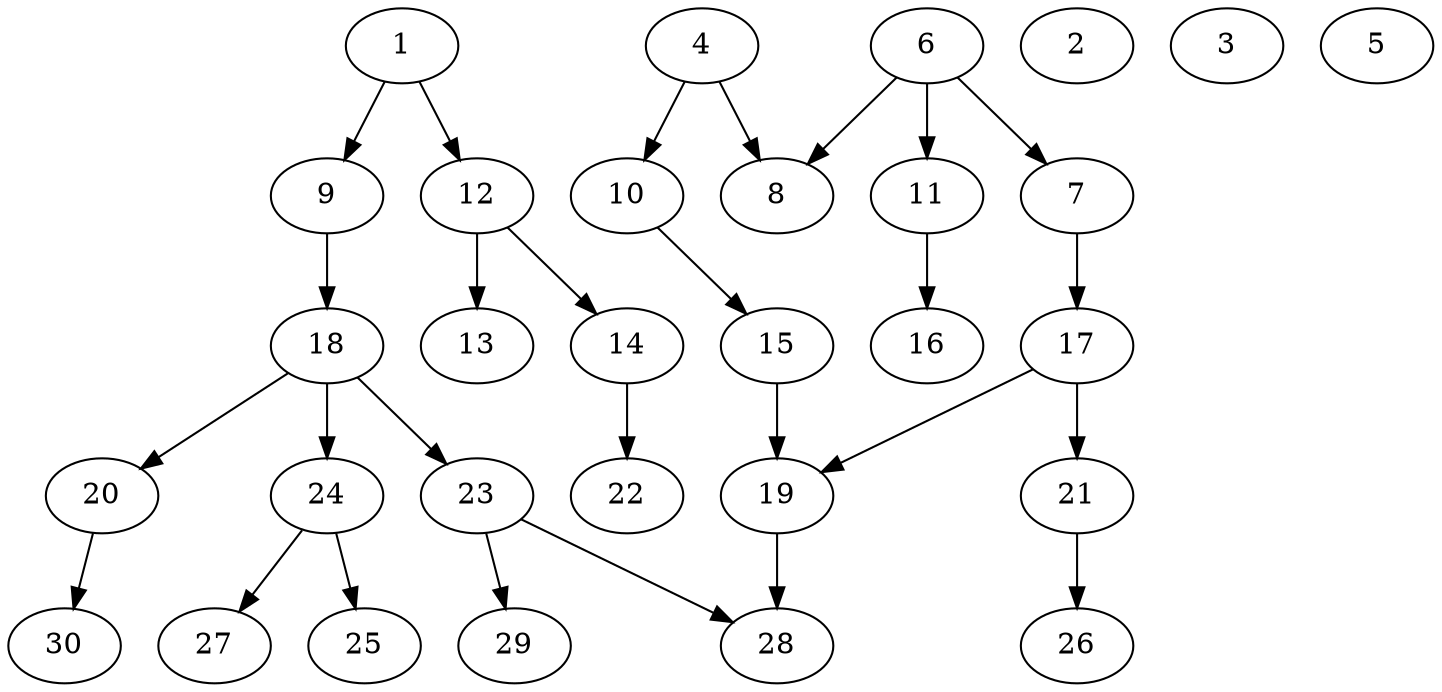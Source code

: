 // DAG automatically generated by daggen at Wed Apr 12 12:22:24 2017
// ./daggen --dot -n 30 --jump=1 --fat=0.6 --regularity=0.6 --density=0.2 
digraph G {
  1 [size="1073741824000", alpha="0.00"]
  1 -> 9 [size ="838860800"]
  1 -> 12 [size ="838860800"]
  2 [size="311220032734", alpha="0.03"]
  3 [size="68719476736", alpha="0.02"]
  4 [size="1423040175102", alpha="0.09"]
  4 -> 8 [size ="838860800"]
  4 -> 10 [size ="838860800"]
  5 [size="616522349593", alpha="0.14"]
  6 [size="25576177305", alpha="0.11"]
  6 -> 7 [size ="33554432"]
  6 -> 8 [size ="33554432"]
  6 -> 11 [size ="33554432"]
  7 [size="384444754980", alpha="0.20"]
  7 -> 17 [size ="536870912"]
  8 [size="134217728000", alpha="0.05"]
  9 [size="32698474372", alpha="0.08"]
  9 -> 18 [size ="536870912"]
  10 [size="47402421972", alpha="0.12"]
  10 -> 15 [size ="134217728"]
  11 [size="1073741824000", alpha="0.19"]
  11 -> 16 [size ="838860800"]
  12 [size="48859054044", alpha="0.19"]
  12 -> 13 [size ="838860800"]
  12 -> 14 [size ="838860800"]
  13 [size="103763511540", alpha="0.07"]
  14 [size="1242147402465", alpha="0.13"]
  14 -> 22 [size ="838860800"]
  15 [size="28991029248", alpha="0.11"]
  15 -> 19 [size ="75497472"]
  16 [size="5745031002", alpha="0.01"]
  17 [size="166161298871", alpha="0.18"]
  17 -> 19 [size ="411041792"]
  17 -> 21 [size ="411041792"]
  18 [size="202607850168", alpha="0.04"]
  18 -> 20 [size ="134217728"]
  18 -> 23 [size ="134217728"]
  18 -> 24 [size ="134217728"]
  19 [size="1073741824000", alpha="0.19"]
  19 -> 28 [size ="838860800"]
  20 [size="1376038600", alpha="0.07"]
  20 -> 30 [size ="33554432"]
  21 [size="8589934592", alpha="0.19"]
  21 -> 26 [size ="33554432"]
  22 [size="8475494816", alpha="0.13"]
  23 [size="28991029248", alpha="0.09"]
  23 -> 28 [size ="75497472"]
  23 -> 29 [size ="75497472"]
  24 [size="7584655510", alpha="0.08"]
  24 -> 25 [size ="679477248"]
  24 -> 27 [size ="679477248"]
  25 [size="109417070775", alpha="0.09"]
  26 [size="43740878000", alpha="0.18"]
  27 [size="46023341466", alpha="0.02"]
  28 [size="10814463211", alpha="0.09"]
  29 [size="3023281823", alpha="0.16"]
  30 [size="32698784724", alpha="0.17"]
}
